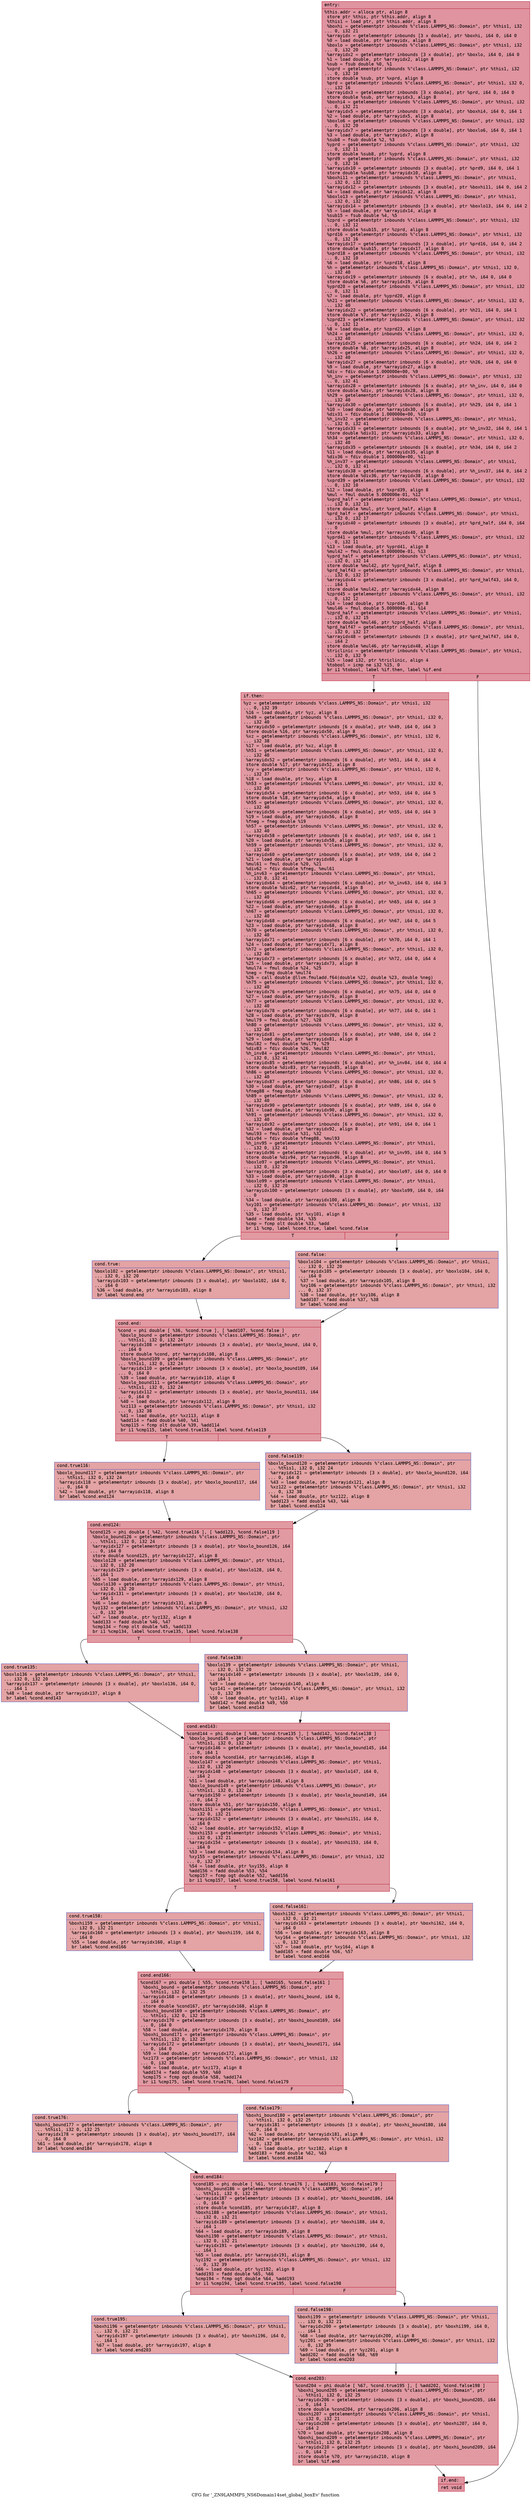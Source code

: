 digraph "CFG for '_ZN9LAMMPS_NS6Domain14set_global_boxEv' function" {
	label="CFG for '_ZN9LAMMPS_NS6Domain14set_global_boxEv' function";

	Node0x561837c22700 [shape=record,color="#b70d28ff", style=filled, fillcolor="#b70d2870" fontname="Courier",label="{entry:\l|  %this.addr = alloca ptr, align 8\l  store ptr %this, ptr %this.addr, align 8\l  %this1 = load ptr, ptr %this.addr, align 8\l  %boxhi = getelementptr inbounds %\"class.LAMMPS_NS::Domain\", ptr %this1, i32\l... 0, i32 21\l  %arrayidx = getelementptr inbounds [3 x double], ptr %boxhi, i64 0, i64 0\l  %0 = load double, ptr %arrayidx, align 8\l  %boxlo = getelementptr inbounds %\"class.LAMMPS_NS::Domain\", ptr %this1, i32\l... 0, i32 20\l  %arrayidx2 = getelementptr inbounds [3 x double], ptr %boxlo, i64 0, i64 0\l  %1 = load double, ptr %arrayidx2, align 8\l  %sub = fsub double %0, %1\l  %xprd = getelementptr inbounds %\"class.LAMMPS_NS::Domain\", ptr %this1, i32\l... 0, i32 10\l  store double %sub, ptr %xprd, align 8\l  %prd = getelementptr inbounds %\"class.LAMMPS_NS::Domain\", ptr %this1, i32 0,\l... i32 16\l  %arrayidx3 = getelementptr inbounds [3 x double], ptr %prd, i64 0, i64 0\l  store double %sub, ptr %arrayidx3, align 8\l  %boxhi4 = getelementptr inbounds %\"class.LAMMPS_NS::Domain\", ptr %this1, i32\l... 0, i32 21\l  %arrayidx5 = getelementptr inbounds [3 x double], ptr %boxhi4, i64 0, i64 1\l  %2 = load double, ptr %arrayidx5, align 8\l  %boxlo6 = getelementptr inbounds %\"class.LAMMPS_NS::Domain\", ptr %this1, i32\l... 0, i32 20\l  %arrayidx7 = getelementptr inbounds [3 x double], ptr %boxlo6, i64 0, i64 1\l  %3 = load double, ptr %arrayidx7, align 8\l  %sub8 = fsub double %2, %3\l  %yprd = getelementptr inbounds %\"class.LAMMPS_NS::Domain\", ptr %this1, i32\l... 0, i32 11\l  store double %sub8, ptr %yprd, align 8\l  %prd9 = getelementptr inbounds %\"class.LAMMPS_NS::Domain\", ptr %this1, i32\l... 0, i32 16\l  %arrayidx10 = getelementptr inbounds [3 x double], ptr %prd9, i64 0, i64 1\l  store double %sub8, ptr %arrayidx10, align 8\l  %boxhi11 = getelementptr inbounds %\"class.LAMMPS_NS::Domain\", ptr %this1,\l... i32 0, i32 21\l  %arrayidx12 = getelementptr inbounds [3 x double], ptr %boxhi11, i64 0, i64 2\l  %4 = load double, ptr %arrayidx12, align 8\l  %boxlo13 = getelementptr inbounds %\"class.LAMMPS_NS::Domain\", ptr %this1,\l... i32 0, i32 20\l  %arrayidx14 = getelementptr inbounds [3 x double], ptr %boxlo13, i64 0, i64 2\l  %5 = load double, ptr %arrayidx14, align 8\l  %sub15 = fsub double %4, %5\l  %zprd = getelementptr inbounds %\"class.LAMMPS_NS::Domain\", ptr %this1, i32\l... 0, i32 12\l  store double %sub15, ptr %zprd, align 8\l  %prd16 = getelementptr inbounds %\"class.LAMMPS_NS::Domain\", ptr %this1, i32\l... 0, i32 16\l  %arrayidx17 = getelementptr inbounds [3 x double], ptr %prd16, i64 0, i64 2\l  store double %sub15, ptr %arrayidx17, align 8\l  %xprd18 = getelementptr inbounds %\"class.LAMMPS_NS::Domain\", ptr %this1, i32\l... 0, i32 10\l  %6 = load double, ptr %xprd18, align 8\l  %h = getelementptr inbounds %\"class.LAMMPS_NS::Domain\", ptr %this1, i32 0,\l... i32 40\l  %arrayidx19 = getelementptr inbounds [6 x double], ptr %h, i64 0, i64 0\l  store double %6, ptr %arrayidx19, align 8\l  %yprd20 = getelementptr inbounds %\"class.LAMMPS_NS::Domain\", ptr %this1, i32\l... 0, i32 11\l  %7 = load double, ptr %yprd20, align 8\l  %h21 = getelementptr inbounds %\"class.LAMMPS_NS::Domain\", ptr %this1, i32 0,\l... i32 40\l  %arrayidx22 = getelementptr inbounds [6 x double], ptr %h21, i64 0, i64 1\l  store double %7, ptr %arrayidx22, align 8\l  %zprd23 = getelementptr inbounds %\"class.LAMMPS_NS::Domain\", ptr %this1, i32\l... 0, i32 12\l  %8 = load double, ptr %zprd23, align 8\l  %h24 = getelementptr inbounds %\"class.LAMMPS_NS::Domain\", ptr %this1, i32 0,\l... i32 40\l  %arrayidx25 = getelementptr inbounds [6 x double], ptr %h24, i64 0, i64 2\l  store double %8, ptr %arrayidx25, align 8\l  %h26 = getelementptr inbounds %\"class.LAMMPS_NS::Domain\", ptr %this1, i32 0,\l... i32 40\l  %arrayidx27 = getelementptr inbounds [6 x double], ptr %h26, i64 0, i64 0\l  %9 = load double, ptr %arrayidx27, align 8\l  %div = fdiv double 1.000000e+00, %9\l  %h_inv = getelementptr inbounds %\"class.LAMMPS_NS::Domain\", ptr %this1, i32\l... 0, i32 41\l  %arrayidx28 = getelementptr inbounds [6 x double], ptr %h_inv, i64 0, i64 0\l  store double %div, ptr %arrayidx28, align 8\l  %h29 = getelementptr inbounds %\"class.LAMMPS_NS::Domain\", ptr %this1, i32 0,\l... i32 40\l  %arrayidx30 = getelementptr inbounds [6 x double], ptr %h29, i64 0, i64 1\l  %10 = load double, ptr %arrayidx30, align 8\l  %div31 = fdiv double 1.000000e+00, %10\l  %h_inv32 = getelementptr inbounds %\"class.LAMMPS_NS::Domain\", ptr %this1,\l... i32 0, i32 41\l  %arrayidx33 = getelementptr inbounds [6 x double], ptr %h_inv32, i64 0, i64 1\l  store double %div31, ptr %arrayidx33, align 8\l  %h34 = getelementptr inbounds %\"class.LAMMPS_NS::Domain\", ptr %this1, i32 0,\l... i32 40\l  %arrayidx35 = getelementptr inbounds [6 x double], ptr %h34, i64 0, i64 2\l  %11 = load double, ptr %arrayidx35, align 8\l  %div36 = fdiv double 1.000000e+00, %11\l  %h_inv37 = getelementptr inbounds %\"class.LAMMPS_NS::Domain\", ptr %this1,\l... i32 0, i32 41\l  %arrayidx38 = getelementptr inbounds [6 x double], ptr %h_inv37, i64 0, i64 2\l  store double %div36, ptr %arrayidx38, align 8\l  %xprd39 = getelementptr inbounds %\"class.LAMMPS_NS::Domain\", ptr %this1, i32\l... 0, i32 10\l  %12 = load double, ptr %xprd39, align 8\l  %mul = fmul double 5.000000e-01, %12\l  %xprd_half = getelementptr inbounds %\"class.LAMMPS_NS::Domain\", ptr %this1,\l... i32 0, i32 13\l  store double %mul, ptr %xprd_half, align 8\l  %prd_half = getelementptr inbounds %\"class.LAMMPS_NS::Domain\", ptr %this1,\l... i32 0, i32 17\l  %arrayidx40 = getelementptr inbounds [3 x double], ptr %prd_half, i64 0, i64\l... 0\l  store double %mul, ptr %arrayidx40, align 8\l  %yprd41 = getelementptr inbounds %\"class.LAMMPS_NS::Domain\", ptr %this1, i32\l... 0, i32 11\l  %13 = load double, ptr %yprd41, align 8\l  %mul42 = fmul double 5.000000e-01, %13\l  %yprd_half = getelementptr inbounds %\"class.LAMMPS_NS::Domain\", ptr %this1,\l... i32 0, i32 14\l  store double %mul42, ptr %yprd_half, align 8\l  %prd_half43 = getelementptr inbounds %\"class.LAMMPS_NS::Domain\", ptr %this1,\l... i32 0, i32 17\l  %arrayidx44 = getelementptr inbounds [3 x double], ptr %prd_half43, i64 0,\l... i64 1\l  store double %mul42, ptr %arrayidx44, align 8\l  %zprd45 = getelementptr inbounds %\"class.LAMMPS_NS::Domain\", ptr %this1, i32\l... 0, i32 12\l  %14 = load double, ptr %zprd45, align 8\l  %mul46 = fmul double 5.000000e-01, %14\l  %zprd_half = getelementptr inbounds %\"class.LAMMPS_NS::Domain\", ptr %this1,\l... i32 0, i32 15\l  store double %mul46, ptr %zprd_half, align 8\l  %prd_half47 = getelementptr inbounds %\"class.LAMMPS_NS::Domain\", ptr %this1,\l... i32 0, i32 17\l  %arrayidx48 = getelementptr inbounds [3 x double], ptr %prd_half47, i64 0,\l... i64 2\l  store double %mul46, ptr %arrayidx48, align 8\l  %triclinic = getelementptr inbounds %\"class.LAMMPS_NS::Domain\", ptr %this1,\l... i32 0, i32 9\l  %15 = load i32, ptr %triclinic, align 4\l  %tobool = icmp ne i32 %15, 0\l  br i1 %tobool, label %if.then, label %if.end\l|{<s0>T|<s1>F}}"];
	Node0x561837c22700:s0 -> Node0x561837c27630[tooltip="entry -> if.then\nProbability 62.50%" ];
	Node0x561837c22700:s1 -> Node0x561837c276a0[tooltip="entry -> if.end\nProbability 37.50%" ];
	Node0x561837c27630 [shape=record,color="#b70d28ff", style=filled, fillcolor="#bb1b2c70" fontname="Courier",label="{if.then:\l|  %yz = getelementptr inbounds %\"class.LAMMPS_NS::Domain\", ptr %this1, i32\l... 0, i32 39\l  %16 = load double, ptr %yz, align 8\l  %h49 = getelementptr inbounds %\"class.LAMMPS_NS::Domain\", ptr %this1, i32 0,\l... i32 40\l  %arrayidx50 = getelementptr inbounds [6 x double], ptr %h49, i64 0, i64 3\l  store double %16, ptr %arrayidx50, align 8\l  %xz = getelementptr inbounds %\"class.LAMMPS_NS::Domain\", ptr %this1, i32 0,\l... i32 38\l  %17 = load double, ptr %xz, align 8\l  %h51 = getelementptr inbounds %\"class.LAMMPS_NS::Domain\", ptr %this1, i32 0,\l... i32 40\l  %arrayidx52 = getelementptr inbounds [6 x double], ptr %h51, i64 0, i64 4\l  store double %17, ptr %arrayidx52, align 8\l  %xy = getelementptr inbounds %\"class.LAMMPS_NS::Domain\", ptr %this1, i32 0,\l... i32 37\l  %18 = load double, ptr %xy, align 8\l  %h53 = getelementptr inbounds %\"class.LAMMPS_NS::Domain\", ptr %this1, i32 0,\l... i32 40\l  %arrayidx54 = getelementptr inbounds [6 x double], ptr %h53, i64 0, i64 5\l  store double %18, ptr %arrayidx54, align 8\l  %h55 = getelementptr inbounds %\"class.LAMMPS_NS::Domain\", ptr %this1, i32 0,\l... i32 40\l  %arrayidx56 = getelementptr inbounds [6 x double], ptr %h55, i64 0, i64 3\l  %19 = load double, ptr %arrayidx56, align 8\l  %fneg = fneg double %19\l  %h57 = getelementptr inbounds %\"class.LAMMPS_NS::Domain\", ptr %this1, i32 0,\l... i32 40\l  %arrayidx58 = getelementptr inbounds [6 x double], ptr %h57, i64 0, i64 1\l  %20 = load double, ptr %arrayidx58, align 8\l  %h59 = getelementptr inbounds %\"class.LAMMPS_NS::Domain\", ptr %this1, i32 0,\l... i32 40\l  %arrayidx60 = getelementptr inbounds [6 x double], ptr %h59, i64 0, i64 2\l  %21 = load double, ptr %arrayidx60, align 8\l  %mul61 = fmul double %20, %21\l  %div62 = fdiv double %fneg, %mul61\l  %h_inv63 = getelementptr inbounds %\"class.LAMMPS_NS::Domain\", ptr %this1,\l... i32 0, i32 41\l  %arrayidx64 = getelementptr inbounds [6 x double], ptr %h_inv63, i64 0, i64 3\l  store double %div62, ptr %arrayidx64, align 8\l  %h65 = getelementptr inbounds %\"class.LAMMPS_NS::Domain\", ptr %this1, i32 0,\l... i32 40\l  %arrayidx66 = getelementptr inbounds [6 x double], ptr %h65, i64 0, i64 3\l  %22 = load double, ptr %arrayidx66, align 8\l  %h67 = getelementptr inbounds %\"class.LAMMPS_NS::Domain\", ptr %this1, i32 0,\l... i32 40\l  %arrayidx68 = getelementptr inbounds [6 x double], ptr %h67, i64 0, i64 5\l  %23 = load double, ptr %arrayidx68, align 8\l  %h70 = getelementptr inbounds %\"class.LAMMPS_NS::Domain\", ptr %this1, i32 0,\l... i32 40\l  %arrayidx71 = getelementptr inbounds [6 x double], ptr %h70, i64 0, i64 1\l  %24 = load double, ptr %arrayidx71, align 8\l  %h72 = getelementptr inbounds %\"class.LAMMPS_NS::Domain\", ptr %this1, i32 0,\l... i32 40\l  %arrayidx73 = getelementptr inbounds [6 x double], ptr %h72, i64 0, i64 4\l  %25 = load double, ptr %arrayidx73, align 8\l  %mul74 = fmul double %24, %25\l  %neg = fneg double %mul74\l  %26 = call double @llvm.fmuladd.f64(double %22, double %23, double %neg)\l  %h75 = getelementptr inbounds %\"class.LAMMPS_NS::Domain\", ptr %this1, i32 0,\l... i32 40\l  %arrayidx76 = getelementptr inbounds [6 x double], ptr %h75, i64 0, i64 0\l  %27 = load double, ptr %arrayidx76, align 8\l  %h77 = getelementptr inbounds %\"class.LAMMPS_NS::Domain\", ptr %this1, i32 0,\l... i32 40\l  %arrayidx78 = getelementptr inbounds [6 x double], ptr %h77, i64 0, i64 1\l  %28 = load double, ptr %arrayidx78, align 8\l  %mul79 = fmul double %27, %28\l  %h80 = getelementptr inbounds %\"class.LAMMPS_NS::Domain\", ptr %this1, i32 0,\l... i32 40\l  %arrayidx81 = getelementptr inbounds [6 x double], ptr %h80, i64 0, i64 2\l  %29 = load double, ptr %arrayidx81, align 8\l  %mul82 = fmul double %mul79, %29\l  %div83 = fdiv double %26, %mul82\l  %h_inv84 = getelementptr inbounds %\"class.LAMMPS_NS::Domain\", ptr %this1,\l... i32 0, i32 41\l  %arrayidx85 = getelementptr inbounds [6 x double], ptr %h_inv84, i64 0, i64 4\l  store double %div83, ptr %arrayidx85, align 8\l  %h86 = getelementptr inbounds %\"class.LAMMPS_NS::Domain\", ptr %this1, i32 0,\l... i32 40\l  %arrayidx87 = getelementptr inbounds [6 x double], ptr %h86, i64 0, i64 5\l  %30 = load double, ptr %arrayidx87, align 8\l  %fneg88 = fneg double %30\l  %h89 = getelementptr inbounds %\"class.LAMMPS_NS::Domain\", ptr %this1, i32 0,\l... i32 40\l  %arrayidx90 = getelementptr inbounds [6 x double], ptr %h89, i64 0, i64 0\l  %31 = load double, ptr %arrayidx90, align 8\l  %h91 = getelementptr inbounds %\"class.LAMMPS_NS::Domain\", ptr %this1, i32 0,\l... i32 40\l  %arrayidx92 = getelementptr inbounds [6 x double], ptr %h91, i64 0, i64 1\l  %32 = load double, ptr %arrayidx92, align 8\l  %mul93 = fmul double %31, %32\l  %div94 = fdiv double %fneg88, %mul93\l  %h_inv95 = getelementptr inbounds %\"class.LAMMPS_NS::Domain\", ptr %this1,\l... i32 0, i32 41\l  %arrayidx96 = getelementptr inbounds [6 x double], ptr %h_inv95, i64 0, i64 5\l  store double %div94, ptr %arrayidx96, align 8\l  %boxlo97 = getelementptr inbounds %\"class.LAMMPS_NS::Domain\", ptr %this1,\l... i32 0, i32 20\l  %arrayidx98 = getelementptr inbounds [3 x double], ptr %boxlo97, i64 0, i64 0\l  %33 = load double, ptr %arrayidx98, align 8\l  %boxlo99 = getelementptr inbounds %\"class.LAMMPS_NS::Domain\", ptr %this1,\l... i32 0, i32 20\l  %arrayidx100 = getelementptr inbounds [3 x double], ptr %boxlo99, i64 0, i64\l... 0\l  %34 = load double, ptr %arrayidx100, align 8\l  %xy101 = getelementptr inbounds %\"class.LAMMPS_NS::Domain\", ptr %this1, i32\l... 0, i32 37\l  %35 = load double, ptr %xy101, align 8\l  %add = fadd double %34, %35\l  %cmp = fcmp olt double %33, %add\l  br i1 %cmp, label %cond.true, label %cond.false\l|{<s0>T|<s1>F}}"];
	Node0x561837c27630:s0 -> Node0x561837c2be10[tooltip="if.then -> cond.true\nProbability 50.00%" ];
	Node0x561837c27630:s1 -> Node0x561837c2be90[tooltip="if.then -> cond.false\nProbability 50.00%" ];
	Node0x561837c2be10 [shape=record,color="#3d50c3ff", style=filled, fillcolor="#c32e3170" fontname="Courier",label="{cond.true:\l|  %boxlo102 = getelementptr inbounds %\"class.LAMMPS_NS::Domain\", ptr %this1,\l... i32 0, i32 20\l  %arrayidx103 = getelementptr inbounds [3 x double], ptr %boxlo102, i64 0,\l... i64 0\l  %36 = load double, ptr %arrayidx103, align 8\l  br label %cond.end\l}"];
	Node0x561837c2be10 -> Node0x561837c2c220[tooltip="cond.true -> cond.end\nProbability 100.00%" ];
	Node0x561837c2be90 [shape=record,color="#3d50c3ff", style=filled, fillcolor="#c32e3170" fontname="Courier",label="{cond.false:\l|  %boxlo104 = getelementptr inbounds %\"class.LAMMPS_NS::Domain\", ptr %this1,\l... i32 0, i32 20\l  %arrayidx105 = getelementptr inbounds [3 x double], ptr %boxlo104, i64 0,\l... i64 0\l  %37 = load double, ptr %arrayidx105, align 8\l  %xy106 = getelementptr inbounds %\"class.LAMMPS_NS::Domain\", ptr %this1, i32\l... 0, i32 37\l  %38 = load double, ptr %xy106, align 8\l  %add107 = fadd double %37, %38\l  br label %cond.end\l}"];
	Node0x561837c2be90 -> Node0x561837c2c220[tooltip="cond.false -> cond.end\nProbability 100.00%" ];
	Node0x561837c2c220 [shape=record,color="#b70d28ff", style=filled, fillcolor="#bb1b2c70" fontname="Courier",label="{cond.end:\l|  %cond = phi double [ %36, %cond.true ], [ %add107, %cond.false ]\l  %boxlo_bound = getelementptr inbounds %\"class.LAMMPS_NS::Domain\", ptr\l... %this1, i32 0, i32 24\l  %arrayidx108 = getelementptr inbounds [3 x double], ptr %boxlo_bound, i64 0,\l... i64 0\l  store double %cond, ptr %arrayidx108, align 8\l  %boxlo_bound109 = getelementptr inbounds %\"class.LAMMPS_NS::Domain\", ptr\l... %this1, i32 0, i32 24\l  %arrayidx110 = getelementptr inbounds [3 x double], ptr %boxlo_bound109, i64\l... 0, i64 0\l  %39 = load double, ptr %arrayidx110, align 8\l  %boxlo_bound111 = getelementptr inbounds %\"class.LAMMPS_NS::Domain\", ptr\l... %this1, i32 0, i32 24\l  %arrayidx112 = getelementptr inbounds [3 x double], ptr %boxlo_bound111, i64\l... 0, i64 0\l  %40 = load double, ptr %arrayidx112, align 8\l  %xz113 = getelementptr inbounds %\"class.LAMMPS_NS::Domain\", ptr %this1, i32\l... 0, i32 38\l  %41 = load double, ptr %xz113, align 8\l  %add114 = fadd double %40, %41\l  %cmp115 = fcmp olt double %39, %add114\l  br i1 %cmp115, label %cond.true116, label %cond.false119\l|{<s0>T|<s1>F}}"];
	Node0x561837c2c220:s0 -> Node0x561837c2d210[tooltip="cond.end -> cond.true116\nProbability 50.00%" ];
	Node0x561837c2c220:s1 -> Node0x561837c2d290[tooltip="cond.end -> cond.false119\nProbability 50.00%" ];
	Node0x561837c2d210 [shape=record,color="#3d50c3ff", style=filled, fillcolor="#c32e3170" fontname="Courier",label="{cond.true116:\l|  %boxlo_bound117 = getelementptr inbounds %\"class.LAMMPS_NS::Domain\", ptr\l... %this1, i32 0, i32 24\l  %arrayidx118 = getelementptr inbounds [3 x double], ptr %boxlo_bound117, i64\l... 0, i64 0\l  %42 = load double, ptr %arrayidx118, align 8\l  br label %cond.end124\l}"];
	Node0x561837c2d210 -> Node0x561837c2d620[tooltip="cond.true116 -> cond.end124\nProbability 100.00%" ];
	Node0x561837c2d290 [shape=record,color="#3d50c3ff", style=filled, fillcolor="#c32e3170" fontname="Courier",label="{cond.false119:\l|  %boxlo_bound120 = getelementptr inbounds %\"class.LAMMPS_NS::Domain\", ptr\l... %this1, i32 0, i32 24\l  %arrayidx121 = getelementptr inbounds [3 x double], ptr %boxlo_bound120, i64\l... 0, i64 0\l  %43 = load double, ptr %arrayidx121, align 8\l  %xz122 = getelementptr inbounds %\"class.LAMMPS_NS::Domain\", ptr %this1, i32\l... 0, i32 38\l  %44 = load double, ptr %xz122, align 8\l  %add123 = fadd double %43, %44\l  br label %cond.end124\l}"];
	Node0x561837c2d290 -> Node0x561837c2d620[tooltip="cond.false119 -> cond.end124\nProbability 100.00%" ];
	Node0x561837c2d620 [shape=record,color="#b70d28ff", style=filled, fillcolor="#bb1b2c70" fontname="Courier",label="{cond.end124:\l|  %cond125 = phi double [ %42, %cond.true116 ], [ %add123, %cond.false119 ]\l  %boxlo_bound126 = getelementptr inbounds %\"class.LAMMPS_NS::Domain\", ptr\l... %this1, i32 0, i32 24\l  %arrayidx127 = getelementptr inbounds [3 x double], ptr %boxlo_bound126, i64\l... 0, i64 0\l  store double %cond125, ptr %arrayidx127, align 8\l  %boxlo128 = getelementptr inbounds %\"class.LAMMPS_NS::Domain\", ptr %this1,\l... i32 0, i32 20\l  %arrayidx129 = getelementptr inbounds [3 x double], ptr %boxlo128, i64 0,\l... i64 1\l  %45 = load double, ptr %arrayidx129, align 8\l  %boxlo130 = getelementptr inbounds %\"class.LAMMPS_NS::Domain\", ptr %this1,\l... i32 0, i32 20\l  %arrayidx131 = getelementptr inbounds [3 x double], ptr %boxlo130, i64 0,\l... i64 1\l  %46 = load double, ptr %arrayidx131, align 8\l  %yz132 = getelementptr inbounds %\"class.LAMMPS_NS::Domain\", ptr %this1, i32\l... 0, i32 39\l  %47 = load double, ptr %yz132, align 8\l  %add133 = fadd double %46, %47\l  %cmp134 = fcmp olt double %45, %add133\l  br i1 %cmp134, label %cond.true135, label %cond.false138\l|{<s0>T|<s1>F}}"];
	Node0x561837c2d620:s0 -> Node0x561837be5000[tooltip="cond.end124 -> cond.true135\nProbability 50.00%" ];
	Node0x561837c2d620:s1 -> Node0x561837be5080[tooltip="cond.end124 -> cond.false138\nProbability 50.00%" ];
	Node0x561837be5000 [shape=record,color="#3d50c3ff", style=filled, fillcolor="#c32e3170" fontname="Courier",label="{cond.true135:\l|  %boxlo136 = getelementptr inbounds %\"class.LAMMPS_NS::Domain\", ptr %this1,\l... i32 0, i32 20\l  %arrayidx137 = getelementptr inbounds [3 x double], ptr %boxlo136, i64 0,\l... i64 1\l  %48 = load double, ptr %arrayidx137, align 8\l  br label %cond.end143\l}"];
	Node0x561837be5000 -> Node0x561837be5470[tooltip="cond.true135 -> cond.end143\nProbability 100.00%" ];
	Node0x561837be5080 [shape=record,color="#3d50c3ff", style=filled, fillcolor="#c32e3170" fontname="Courier",label="{cond.false138:\l|  %boxlo139 = getelementptr inbounds %\"class.LAMMPS_NS::Domain\", ptr %this1,\l... i32 0, i32 20\l  %arrayidx140 = getelementptr inbounds [3 x double], ptr %boxlo139, i64 0,\l... i64 1\l  %49 = load double, ptr %arrayidx140, align 8\l  %yz141 = getelementptr inbounds %\"class.LAMMPS_NS::Domain\", ptr %this1, i32\l... 0, i32 39\l  %50 = load double, ptr %yz141, align 8\l  %add142 = fadd double %49, %50\l  br label %cond.end143\l}"];
	Node0x561837be5080 -> Node0x561837be5470[tooltip="cond.false138 -> cond.end143\nProbability 100.00%" ];
	Node0x561837be5470 [shape=record,color="#b70d28ff", style=filled, fillcolor="#bb1b2c70" fontname="Courier",label="{cond.end143:\l|  %cond144 = phi double [ %48, %cond.true135 ], [ %add142, %cond.false138 ]\l  %boxlo_bound145 = getelementptr inbounds %\"class.LAMMPS_NS::Domain\", ptr\l... %this1, i32 0, i32 24\l  %arrayidx146 = getelementptr inbounds [3 x double], ptr %boxlo_bound145, i64\l... 0, i64 1\l  store double %cond144, ptr %arrayidx146, align 8\l  %boxlo147 = getelementptr inbounds %\"class.LAMMPS_NS::Domain\", ptr %this1,\l... i32 0, i32 20\l  %arrayidx148 = getelementptr inbounds [3 x double], ptr %boxlo147, i64 0,\l... i64 2\l  %51 = load double, ptr %arrayidx148, align 8\l  %boxlo_bound149 = getelementptr inbounds %\"class.LAMMPS_NS::Domain\", ptr\l... %this1, i32 0, i32 24\l  %arrayidx150 = getelementptr inbounds [3 x double], ptr %boxlo_bound149, i64\l... 0, i64 2\l  store double %51, ptr %arrayidx150, align 8\l  %boxhi151 = getelementptr inbounds %\"class.LAMMPS_NS::Domain\", ptr %this1,\l... i32 0, i32 21\l  %arrayidx152 = getelementptr inbounds [3 x double], ptr %boxhi151, i64 0,\l... i64 0\l  %52 = load double, ptr %arrayidx152, align 8\l  %boxhi153 = getelementptr inbounds %\"class.LAMMPS_NS::Domain\", ptr %this1,\l... i32 0, i32 21\l  %arrayidx154 = getelementptr inbounds [3 x double], ptr %boxhi153, i64 0,\l... i64 0\l  %53 = load double, ptr %arrayidx154, align 8\l  %xy155 = getelementptr inbounds %\"class.LAMMPS_NS::Domain\", ptr %this1, i32\l... 0, i32 37\l  %54 = load double, ptr %xy155, align 8\l  %add156 = fadd double %53, %54\l  %cmp157 = fcmp ogt double %52, %add156\l  br i1 %cmp157, label %cond.true158, label %cond.false161\l|{<s0>T|<s1>F}}"];
	Node0x561837be5470:s0 -> Node0x561837be6940[tooltip="cond.end143 -> cond.true158\nProbability 50.00%" ];
	Node0x561837be5470:s1 -> Node0x561837be6a20[tooltip="cond.end143 -> cond.false161\nProbability 50.00%" ];
	Node0x561837be6940 [shape=record,color="#3d50c3ff", style=filled, fillcolor="#c32e3170" fontname="Courier",label="{cond.true158:\l|  %boxhi159 = getelementptr inbounds %\"class.LAMMPS_NS::Domain\", ptr %this1,\l... i32 0, i32 21\l  %arrayidx160 = getelementptr inbounds [3 x double], ptr %boxhi159, i64 0,\l... i64 0\l  %55 = load double, ptr %arrayidx160, align 8\l  br label %cond.end166\l}"];
	Node0x561837be6940 -> Node0x561837c29860[tooltip="cond.true158 -> cond.end166\nProbability 100.00%" ];
	Node0x561837be6a20 [shape=record,color="#3d50c3ff", style=filled, fillcolor="#c32e3170" fontname="Courier",label="{cond.false161:\l|  %boxhi162 = getelementptr inbounds %\"class.LAMMPS_NS::Domain\", ptr %this1,\l... i32 0, i32 21\l  %arrayidx163 = getelementptr inbounds [3 x double], ptr %boxhi162, i64 0,\l... i64 0\l  %56 = load double, ptr %arrayidx163, align 8\l  %xy164 = getelementptr inbounds %\"class.LAMMPS_NS::Domain\", ptr %this1, i32\l... 0, i32 37\l  %57 = load double, ptr %xy164, align 8\l  %add165 = fadd double %56, %57\l  br label %cond.end166\l}"];
	Node0x561837be6a20 -> Node0x561837c29860[tooltip="cond.false161 -> cond.end166\nProbability 100.00%" ];
	Node0x561837c29860 [shape=record,color="#b70d28ff", style=filled, fillcolor="#bb1b2c70" fontname="Courier",label="{cond.end166:\l|  %cond167 = phi double [ %55, %cond.true158 ], [ %add165, %cond.false161 ]\l  %boxhi_bound = getelementptr inbounds %\"class.LAMMPS_NS::Domain\", ptr\l... %this1, i32 0, i32 25\l  %arrayidx168 = getelementptr inbounds [3 x double], ptr %boxhi_bound, i64 0,\l... i64 0\l  store double %cond167, ptr %arrayidx168, align 8\l  %boxhi_bound169 = getelementptr inbounds %\"class.LAMMPS_NS::Domain\", ptr\l... %this1, i32 0, i32 25\l  %arrayidx170 = getelementptr inbounds [3 x double], ptr %boxhi_bound169, i64\l... 0, i64 0\l  %58 = load double, ptr %arrayidx170, align 8\l  %boxhi_bound171 = getelementptr inbounds %\"class.LAMMPS_NS::Domain\", ptr\l... %this1, i32 0, i32 25\l  %arrayidx172 = getelementptr inbounds [3 x double], ptr %boxhi_bound171, i64\l... 0, i64 0\l  %59 = load double, ptr %arrayidx172, align 8\l  %xz173 = getelementptr inbounds %\"class.LAMMPS_NS::Domain\", ptr %this1, i32\l... 0, i32 38\l  %60 = load double, ptr %xz173, align 8\l  %add174 = fadd double %59, %60\l  %cmp175 = fcmp ogt double %58, %add174\l  br i1 %cmp175, label %cond.true176, label %cond.false179\l|{<s0>T|<s1>F}}"];
	Node0x561837c29860:s0 -> Node0x561837be8a40[tooltip="cond.end166 -> cond.true176\nProbability 50.00%" ];
	Node0x561837c29860:s1 -> Node0x561837be8b20[tooltip="cond.end166 -> cond.false179\nProbability 50.00%" ];
	Node0x561837be8a40 [shape=record,color="#3d50c3ff", style=filled, fillcolor="#c32e3170" fontname="Courier",label="{cond.true176:\l|  %boxhi_bound177 = getelementptr inbounds %\"class.LAMMPS_NS::Domain\", ptr\l... %this1, i32 0, i32 25\l  %arrayidx178 = getelementptr inbounds [3 x double], ptr %boxhi_bound177, i64\l... 0, i64 0\l  %61 = load double, ptr %arrayidx178, align 8\l  br label %cond.end184\l}"];
	Node0x561837be8a40 -> Node0x561837be8f10[tooltip="cond.true176 -> cond.end184\nProbability 100.00%" ];
	Node0x561837be8b20 [shape=record,color="#3d50c3ff", style=filled, fillcolor="#c32e3170" fontname="Courier",label="{cond.false179:\l|  %boxhi_bound180 = getelementptr inbounds %\"class.LAMMPS_NS::Domain\", ptr\l... %this1, i32 0, i32 25\l  %arrayidx181 = getelementptr inbounds [3 x double], ptr %boxhi_bound180, i64\l... 0, i64 0\l  %62 = load double, ptr %arrayidx181, align 8\l  %xz182 = getelementptr inbounds %\"class.LAMMPS_NS::Domain\", ptr %this1, i32\l... 0, i32 38\l  %63 = load double, ptr %xz182, align 8\l  %add183 = fadd double %62, %63\l  br label %cond.end184\l}"];
	Node0x561837be8b20 -> Node0x561837be8f10[tooltip="cond.false179 -> cond.end184\nProbability 100.00%" ];
	Node0x561837be8f10 [shape=record,color="#b70d28ff", style=filled, fillcolor="#bb1b2c70" fontname="Courier",label="{cond.end184:\l|  %cond185 = phi double [ %61, %cond.true176 ], [ %add183, %cond.false179 ]\l  %boxhi_bound186 = getelementptr inbounds %\"class.LAMMPS_NS::Domain\", ptr\l... %this1, i32 0, i32 25\l  %arrayidx187 = getelementptr inbounds [3 x double], ptr %boxhi_bound186, i64\l... 0, i64 0\l  store double %cond185, ptr %arrayidx187, align 8\l  %boxhi188 = getelementptr inbounds %\"class.LAMMPS_NS::Domain\", ptr %this1,\l... i32 0, i32 21\l  %arrayidx189 = getelementptr inbounds [3 x double], ptr %boxhi188, i64 0,\l... i64 1\l  %64 = load double, ptr %arrayidx189, align 8\l  %boxhi190 = getelementptr inbounds %\"class.LAMMPS_NS::Domain\", ptr %this1,\l... i32 0, i32 21\l  %arrayidx191 = getelementptr inbounds [3 x double], ptr %boxhi190, i64 0,\l... i64 1\l  %65 = load double, ptr %arrayidx191, align 8\l  %yz192 = getelementptr inbounds %\"class.LAMMPS_NS::Domain\", ptr %this1, i32\l... 0, i32 39\l  %66 = load double, ptr %yz192, align 8\l  %add193 = fadd double %65, %66\l  %cmp194 = fcmp ogt double %64, %add193\l  br i1 %cmp194, label %cond.true195, label %cond.false198\l|{<s0>T|<s1>F}}"];
	Node0x561837be8f10:s0 -> Node0x561837be9f00[tooltip="cond.end184 -> cond.true195\nProbability 50.00%" ];
	Node0x561837be8f10:s1 -> Node0x561837be9fe0[tooltip="cond.end184 -> cond.false198\nProbability 50.00%" ];
	Node0x561837be9f00 [shape=record,color="#3d50c3ff", style=filled, fillcolor="#c32e3170" fontname="Courier",label="{cond.true195:\l|  %boxhi196 = getelementptr inbounds %\"class.LAMMPS_NS::Domain\", ptr %this1,\l... i32 0, i32 21\l  %arrayidx197 = getelementptr inbounds [3 x double], ptr %boxhi196, i64 0,\l... i64 1\l  %67 = load double, ptr %arrayidx197, align 8\l  br label %cond.end203\l}"];
	Node0x561837be9f00 -> Node0x561837bea3d0[tooltip="cond.true195 -> cond.end203\nProbability 100.00%" ];
	Node0x561837be9fe0 [shape=record,color="#3d50c3ff", style=filled, fillcolor="#c32e3170" fontname="Courier",label="{cond.false198:\l|  %boxhi199 = getelementptr inbounds %\"class.LAMMPS_NS::Domain\", ptr %this1,\l... i32 0, i32 21\l  %arrayidx200 = getelementptr inbounds [3 x double], ptr %boxhi199, i64 0,\l... i64 1\l  %68 = load double, ptr %arrayidx200, align 8\l  %yz201 = getelementptr inbounds %\"class.LAMMPS_NS::Domain\", ptr %this1, i32\l... 0, i32 39\l  %69 = load double, ptr %yz201, align 8\l  %add202 = fadd double %68, %69\l  br label %cond.end203\l}"];
	Node0x561837be9fe0 -> Node0x561837bea3d0[tooltip="cond.false198 -> cond.end203\nProbability 100.00%" ];
	Node0x561837bea3d0 [shape=record,color="#b70d28ff", style=filled, fillcolor="#bb1b2c70" fontname="Courier",label="{cond.end203:\l|  %cond204 = phi double [ %67, %cond.true195 ], [ %add202, %cond.false198 ]\l  %boxhi_bound205 = getelementptr inbounds %\"class.LAMMPS_NS::Domain\", ptr\l... %this1, i32 0, i32 25\l  %arrayidx206 = getelementptr inbounds [3 x double], ptr %boxhi_bound205, i64\l... 0, i64 1\l  store double %cond204, ptr %arrayidx206, align 8\l  %boxhi207 = getelementptr inbounds %\"class.LAMMPS_NS::Domain\", ptr %this1,\l... i32 0, i32 21\l  %arrayidx208 = getelementptr inbounds [3 x double], ptr %boxhi207, i64 0,\l... i64 2\l  %70 = load double, ptr %arrayidx208, align 8\l  %boxhi_bound209 = getelementptr inbounds %\"class.LAMMPS_NS::Domain\", ptr\l... %this1, i32 0, i32 25\l  %arrayidx210 = getelementptr inbounds [3 x double], ptr %boxhi_bound209, i64\l... 0, i64 2\l  store double %70, ptr %arrayidx210, align 8\l  br label %if.end\l}"];
	Node0x561837bea3d0 -> Node0x561837c276a0[tooltip="cond.end203 -> if.end\nProbability 100.00%" ];
	Node0x561837c276a0 [shape=record,color="#b70d28ff", style=filled, fillcolor="#b70d2870" fontname="Courier",label="{if.end:\l|  ret void\l}"];
}

